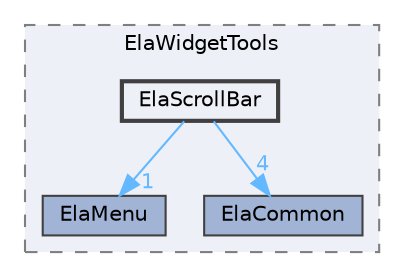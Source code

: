 digraph "ElaScrollBar"
{
 // LATEX_PDF_SIZE
  bgcolor="transparent";
  edge [fontname=Helvetica,fontsize=10,labelfontname=Helvetica,labelfontsize=10];
  node [fontname=Helvetica,fontsize=10,shape=box,height=0.2,width=0.4];
  compound=true
  subgraph clusterdir_c41e0d0e814e23de337c335e201650d3 {
    graph [ bgcolor="#edf0f7", pencolor="grey50", label="ElaWidgetTools", fontname=Helvetica,fontsize=10 style="filled,dashed", URL="dir_c41e0d0e814e23de337c335e201650d3.html",tooltip=""]
  dir_860a243df7fff12625d007f7e2e47add [label="ElaMenu", fillcolor="#a2b4d6", color="grey25", style="filled", URL="dir_860a243df7fff12625d007f7e2e47add.html",tooltip=""];
  dir_a7cb3baefd8faa092f0ee9caf615fc08 [label="ElaCommon", fillcolor="#a2b4d6", color="grey25", style="filled", URL="dir_a7cb3baefd8faa092f0ee9caf615fc08.html",tooltip=""];
  dir_ec6e2ea1cd2bd8b04e56dcddaa716808 [label="ElaScrollBar", fillcolor="#edf0f7", color="grey25", style="filled,bold", URL="dir_ec6e2ea1cd2bd8b04e56dcddaa716808.html",tooltip=""];
  }
  dir_ec6e2ea1cd2bd8b04e56dcddaa716808->dir_860a243df7fff12625d007f7e2e47add [headlabel="1", labeldistance=1.5 headhref="dir_000080_000076.html" href="dir_000080_000076.html" color="steelblue1" fontcolor="steelblue1"];
  dir_ec6e2ea1cd2bd8b04e56dcddaa716808->dir_a7cb3baefd8faa092f0ee9caf615fc08 [headlabel="4", labeldistance=1.5 headhref="dir_000080_000071.html" href="dir_000080_000071.html" color="steelblue1" fontcolor="steelblue1"];
}
